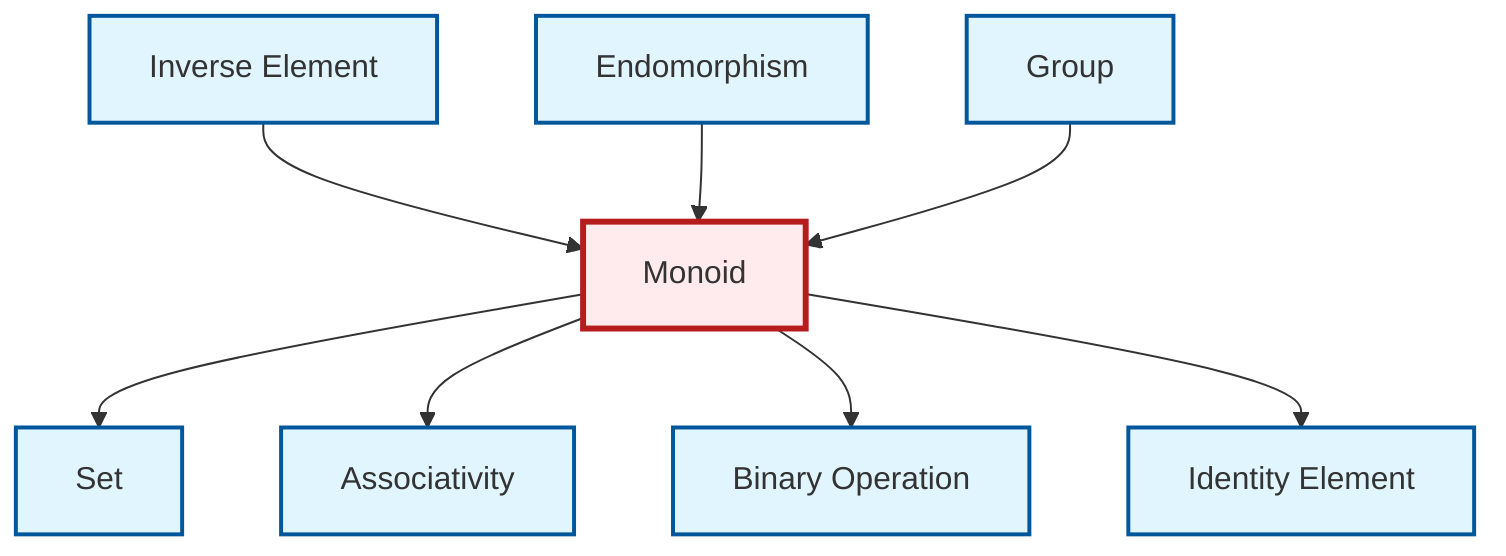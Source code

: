 graph TD
    classDef definition fill:#e1f5fe,stroke:#01579b,stroke-width:2px
    classDef theorem fill:#f3e5f5,stroke:#4a148c,stroke-width:2px
    classDef axiom fill:#fff3e0,stroke:#e65100,stroke-width:2px
    classDef example fill:#e8f5e9,stroke:#1b5e20,stroke-width:2px
    classDef current fill:#ffebee,stroke:#b71c1c,stroke-width:3px
    def-monoid["Monoid"]:::definition
    def-set["Set"]:::definition
    def-group["Group"]:::definition
    def-identity-element["Identity Element"]:::definition
    def-endomorphism["Endomorphism"]:::definition
    def-binary-operation["Binary Operation"]:::definition
    def-associativity["Associativity"]:::definition
    def-inverse-element["Inverse Element"]:::definition
    def-inverse-element --> def-monoid
    def-monoid --> def-set
    def-endomorphism --> def-monoid
    def-monoid --> def-associativity
    def-group --> def-monoid
    def-monoid --> def-binary-operation
    def-monoid --> def-identity-element
    class def-monoid current
